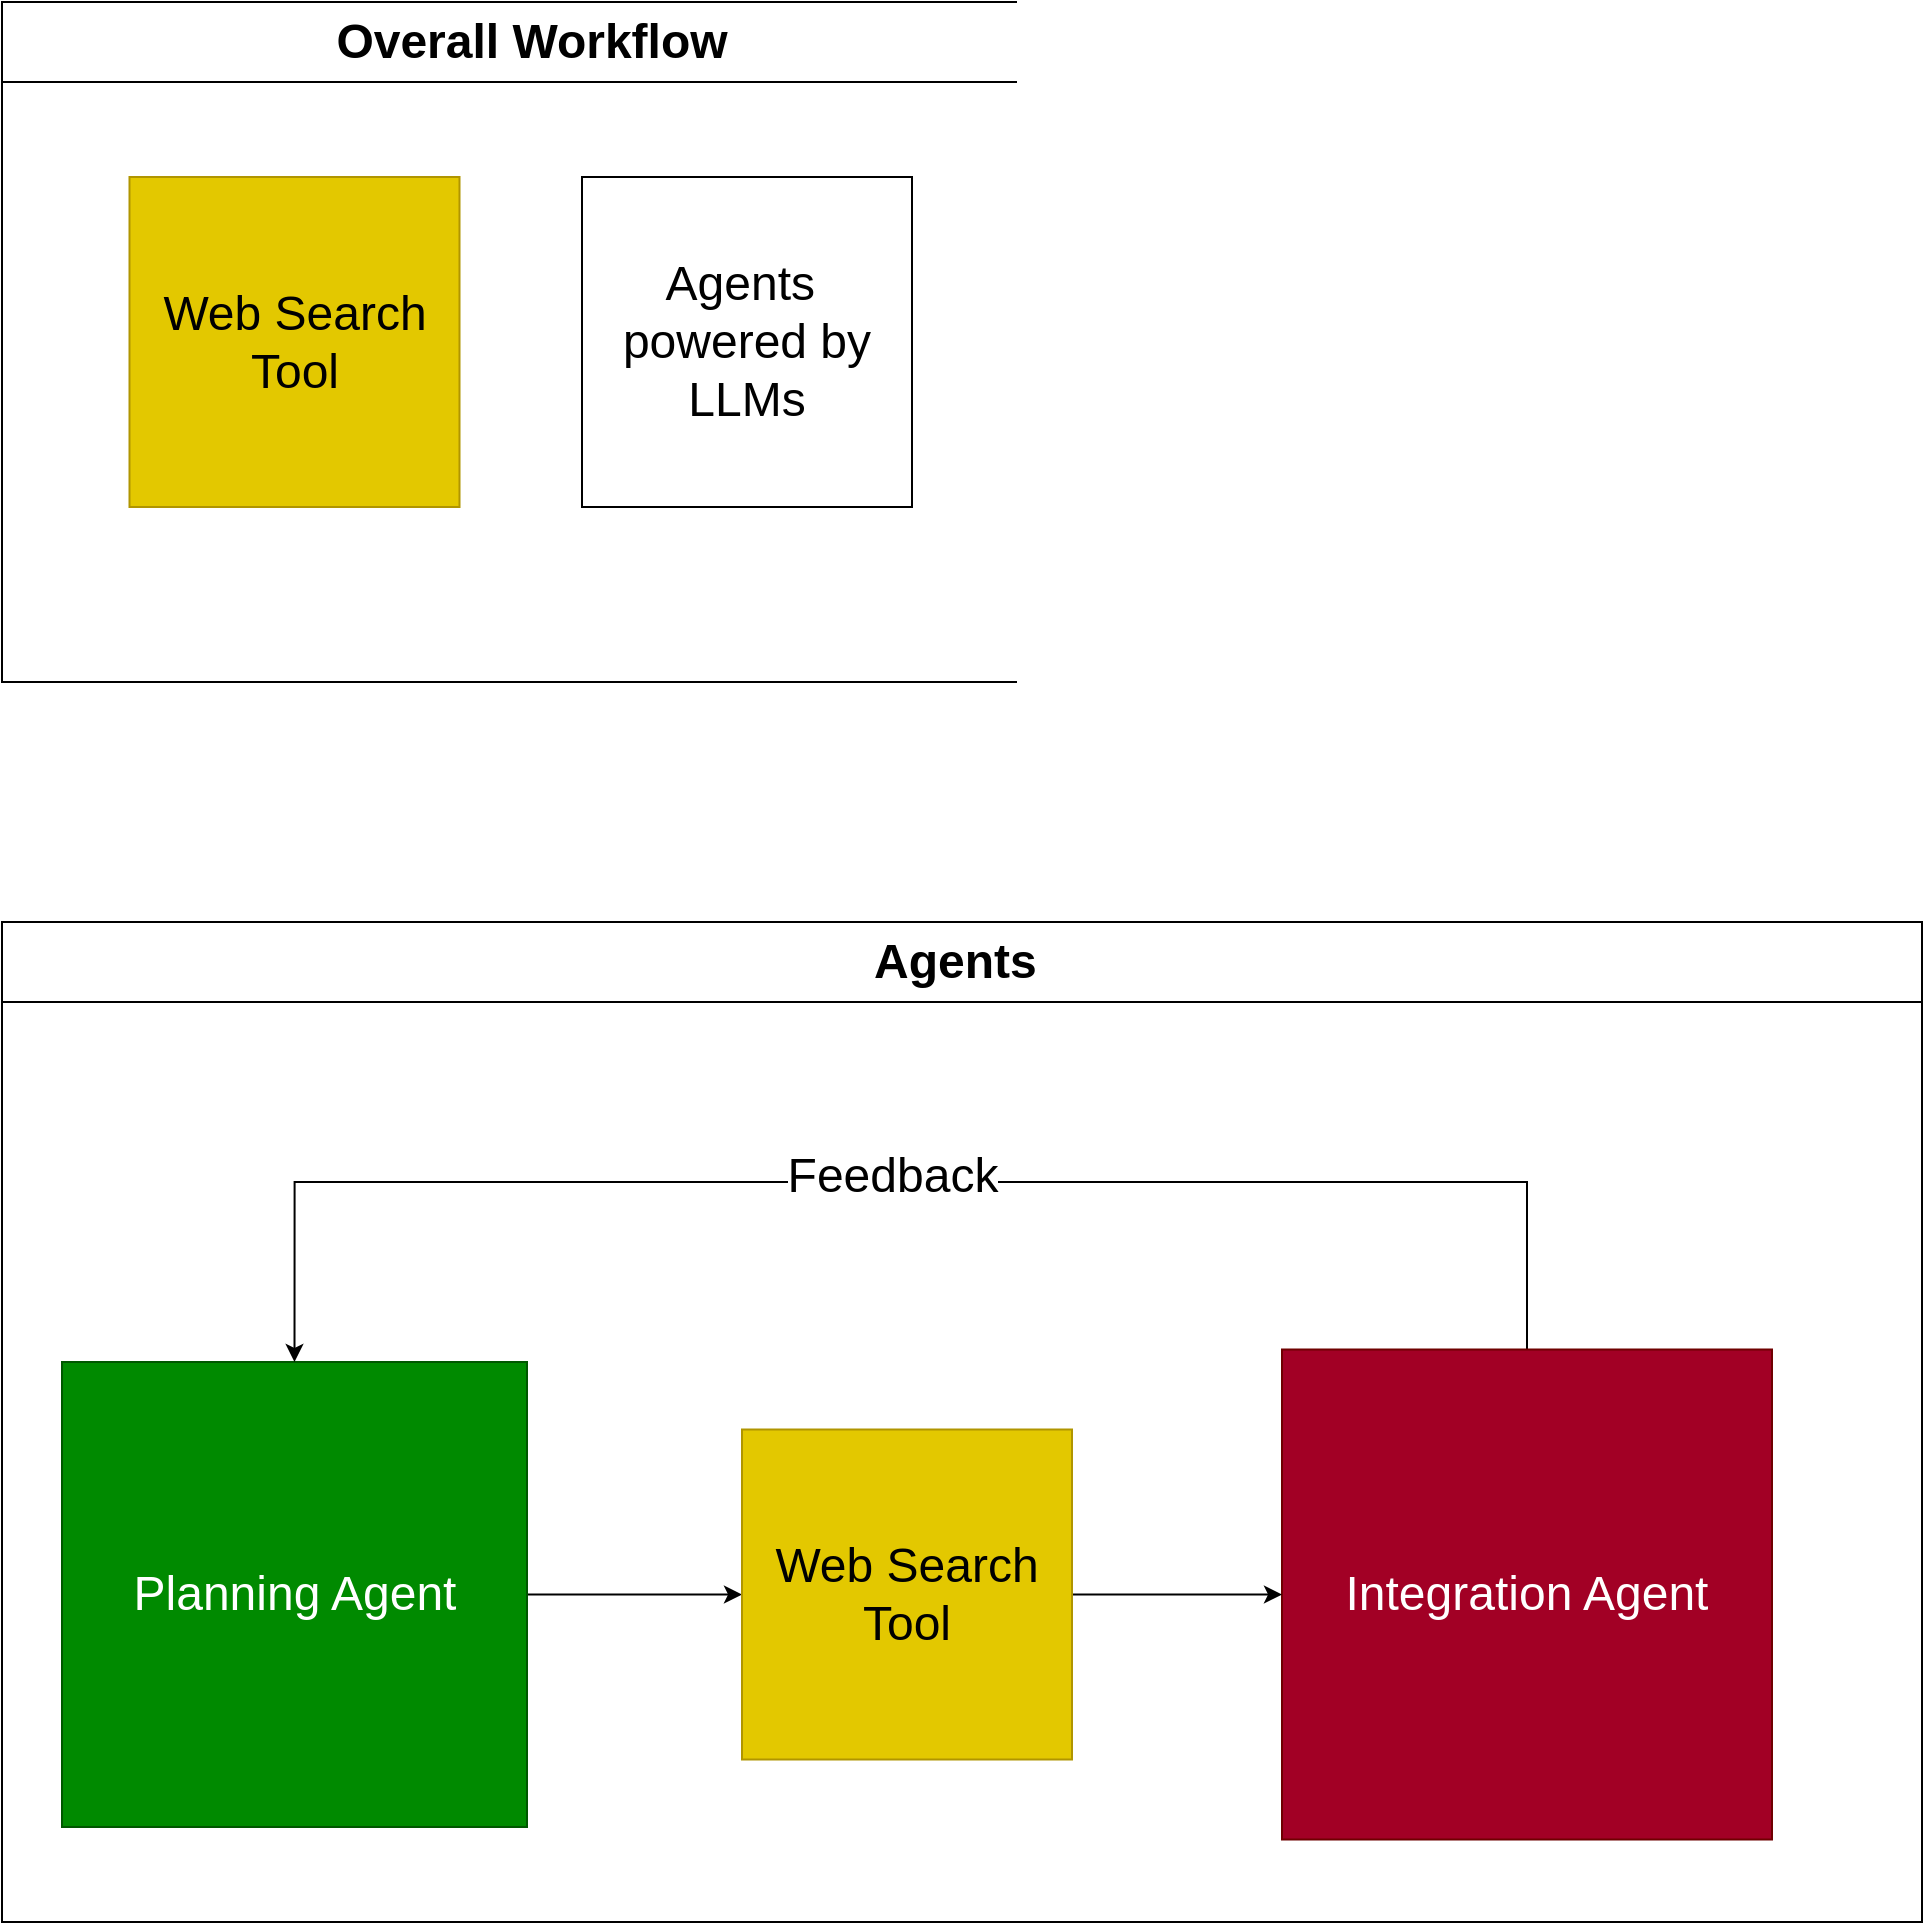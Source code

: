 <mxfile version="24.3.1" type="device">
  <diagram name="Page-1" id="rU8JHjLior_zJRwLBU05">
    <mxGraphModel dx="2072" dy="1084" grid="1" gridSize="10" guides="1" tooltips="1" connect="1" arrows="1" fold="1" page="1" pageScale="1" pageWidth="1169" pageHeight="1654" math="0" shadow="0">
      <root>
        <mxCell id="0" />
        <mxCell id="1" parent="0" />
        <mxCell id="Qcd6xKoqnelJGYbhtqcp-2" value="&lt;font style=&quot;font-size: 24px;&quot;&gt;Overall Workflow&lt;/font&gt;" style="swimlane;whiteSpace=wrap;html=1;startSize=40;" vertex="1" parent="1">
          <mxGeometry x="60" y="130" width="530" height="340" as="geometry" />
        </mxCell>
        <mxCell id="Qcd6xKoqnelJGYbhtqcp-4" value="&lt;font style=&quot;font-size: 24px;&quot;&gt;Agents&amp;nbsp;&lt;/font&gt;&lt;div&gt;&lt;font style=&quot;font-size: 24px;&quot;&gt;powered by LLMs&lt;/font&gt;&lt;/div&gt;" style="whiteSpace=wrap;html=1;aspect=fixed;" vertex="1" parent="Qcd6xKoqnelJGYbhtqcp-2">
          <mxGeometry x="290" y="87.5" width="165" height="165" as="geometry" />
        </mxCell>
        <mxCell id="Qcd6xKoqnelJGYbhtqcp-23" value="&lt;font style=&quot;font-size: 24px;&quot;&gt;Web Search Tool&lt;/font&gt;" style="whiteSpace=wrap;html=1;aspect=fixed;fillColor=#e3c800;fontColor=#000000;strokeColor=#B09500;" vertex="1" parent="Qcd6xKoqnelJGYbhtqcp-2">
          <mxGeometry x="63.75" y="87.5" width="165" height="165" as="geometry" />
        </mxCell>
        <mxCell id="Qcd6xKoqnelJGYbhtqcp-5" value="&lt;font style=&quot;font-size: 24px;&quot;&gt;Agents&amp;nbsp;&lt;/font&gt;" style="swimlane;whiteSpace=wrap;html=1;startSize=40;" vertex="1" parent="1">
          <mxGeometry x="60" y="590" width="960" height="500" as="geometry" />
        </mxCell>
        <mxCell id="Qcd6xKoqnelJGYbhtqcp-9" style="edgeStyle=orthogonalEdgeStyle;rounded=0;orthogonalLoop=1;jettySize=auto;html=1;entryX=0;entryY=0.5;entryDx=0;entryDy=0;" edge="1" parent="Qcd6xKoqnelJGYbhtqcp-5" source="Qcd6xKoqnelJGYbhtqcp-6" target="Qcd6xKoqnelJGYbhtqcp-3">
          <mxGeometry relative="1" as="geometry">
            <mxPoint x="380" y="336" as="targetPoint" />
          </mxGeometry>
        </mxCell>
        <mxCell id="Qcd6xKoqnelJGYbhtqcp-6" value="&lt;font style=&quot;font-size: 24px;&quot;&gt;Planning Agent&lt;/font&gt;" style="whiteSpace=wrap;html=1;aspect=fixed;align=center;fillColor=#008a00;fontColor=#ffffff;strokeColor=#005700;" vertex="1" parent="Qcd6xKoqnelJGYbhtqcp-5">
          <mxGeometry x="30" y="220" width="232.5" height="232.5" as="geometry" />
        </mxCell>
        <mxCell id="Qcd6xKoqnelJGYbhtqcp-10" style="edgeStyle=orthogonalEdgeStyle;rounded=0;orthogonalLoop=1;jettySize=auto;html=1;exitX=0.5;exitY=0;exitDx=0;exitDy=0;entryX=0.5;entryY=0;entryDx=0;entryDy=0;" edge="1" parent="Qcd6xKoqnelJGYbhtqcp-5" source="Qcd6xKoqnelJGYbhtqcp-7" target="Qcd6xKoqnelJGYbhtqcp-6">
          <mxGeometry relative="1" as="geometry">
            <Array as="points">
              <mxPoint x="763" y="130" />
              <mxPoint x="146" y="130" />
            </Array>
          </mxGeometry>
        </mxCell>
        <mxCell id="Qcd6xKoqnelJGYbhtqcp-11" value="&lt;font style=&quot;font-size: 24px;&quot;&gt;Feedback&lt;/font&gt;" style="edgeLabel;html=1;align=center;verticalAlign=middle;resizable=0;points=[];" vertex="1" connectable="0" parent="Qcd6xKoqnelJGYbhtqcp-10">
          <mxGeometry x="0.015" y="-3" relative="1" as="geometry">
            <mxPoint x="-1" as="offset" />
          </mxGeometry>
        </mxCell>
        <mxCell id="Qcd6xKoqnelJGYbhtqcp-7" value="&lt;font style=&quot;font-size: 24px;&quot;&gt;Integration Agent&lt;/font&gt;" style="whiteSpace=wrap;html=1;aspect=fixed;fillColor=#a20025;fontColor=#ffffff;strokeColor=#6F0000;" vertex="1" parent="Qcd6xKoqnelJGYbhtqcp-5">
          <mxGeometry x="640" y="213.75" width="245" height="245" as="geometry" />
        </mxCell>
        <mxCell id="Qcd6xKoqnelJGYbhtqcp-22" value="" style="edgeStyle=orthogonalEdgeStyle;rounded=0;orthogonalLoop=1;jettySize=auto;html=1;" edge="1" parent="Qcd6xKoqnelJGYbhtqcp-5" source="Qcd6xKoqnelJGYbhtqcp-3" target="Qcd6xKoqnelJGYbhtqcp-7">
          <mxGeometry relative="1" as="geometry" />
        </mxCell>
        <mxCell id="Qcd6xKoqnelJGYbhtqcp-3" value="&lt;font style=&quot;font-size: 24px;&quot;&gt;Web Search Tool&lt;/font&gt;" style="whiteSpace=wrap;html=1;aspect=fixed;fillColor=#e3c800;fontColor=#000000;strokeColor=#B09500;" vertex="1" parent="Qcd6xKoqnelJGYbhtqcp-5">
          <mxGeometry x="370" y="253.75" width="165" height="165" as="geometry" />
        </mxCell>
      </root>
    </mxGraphModel>
  </diagram>
</mxfile>
